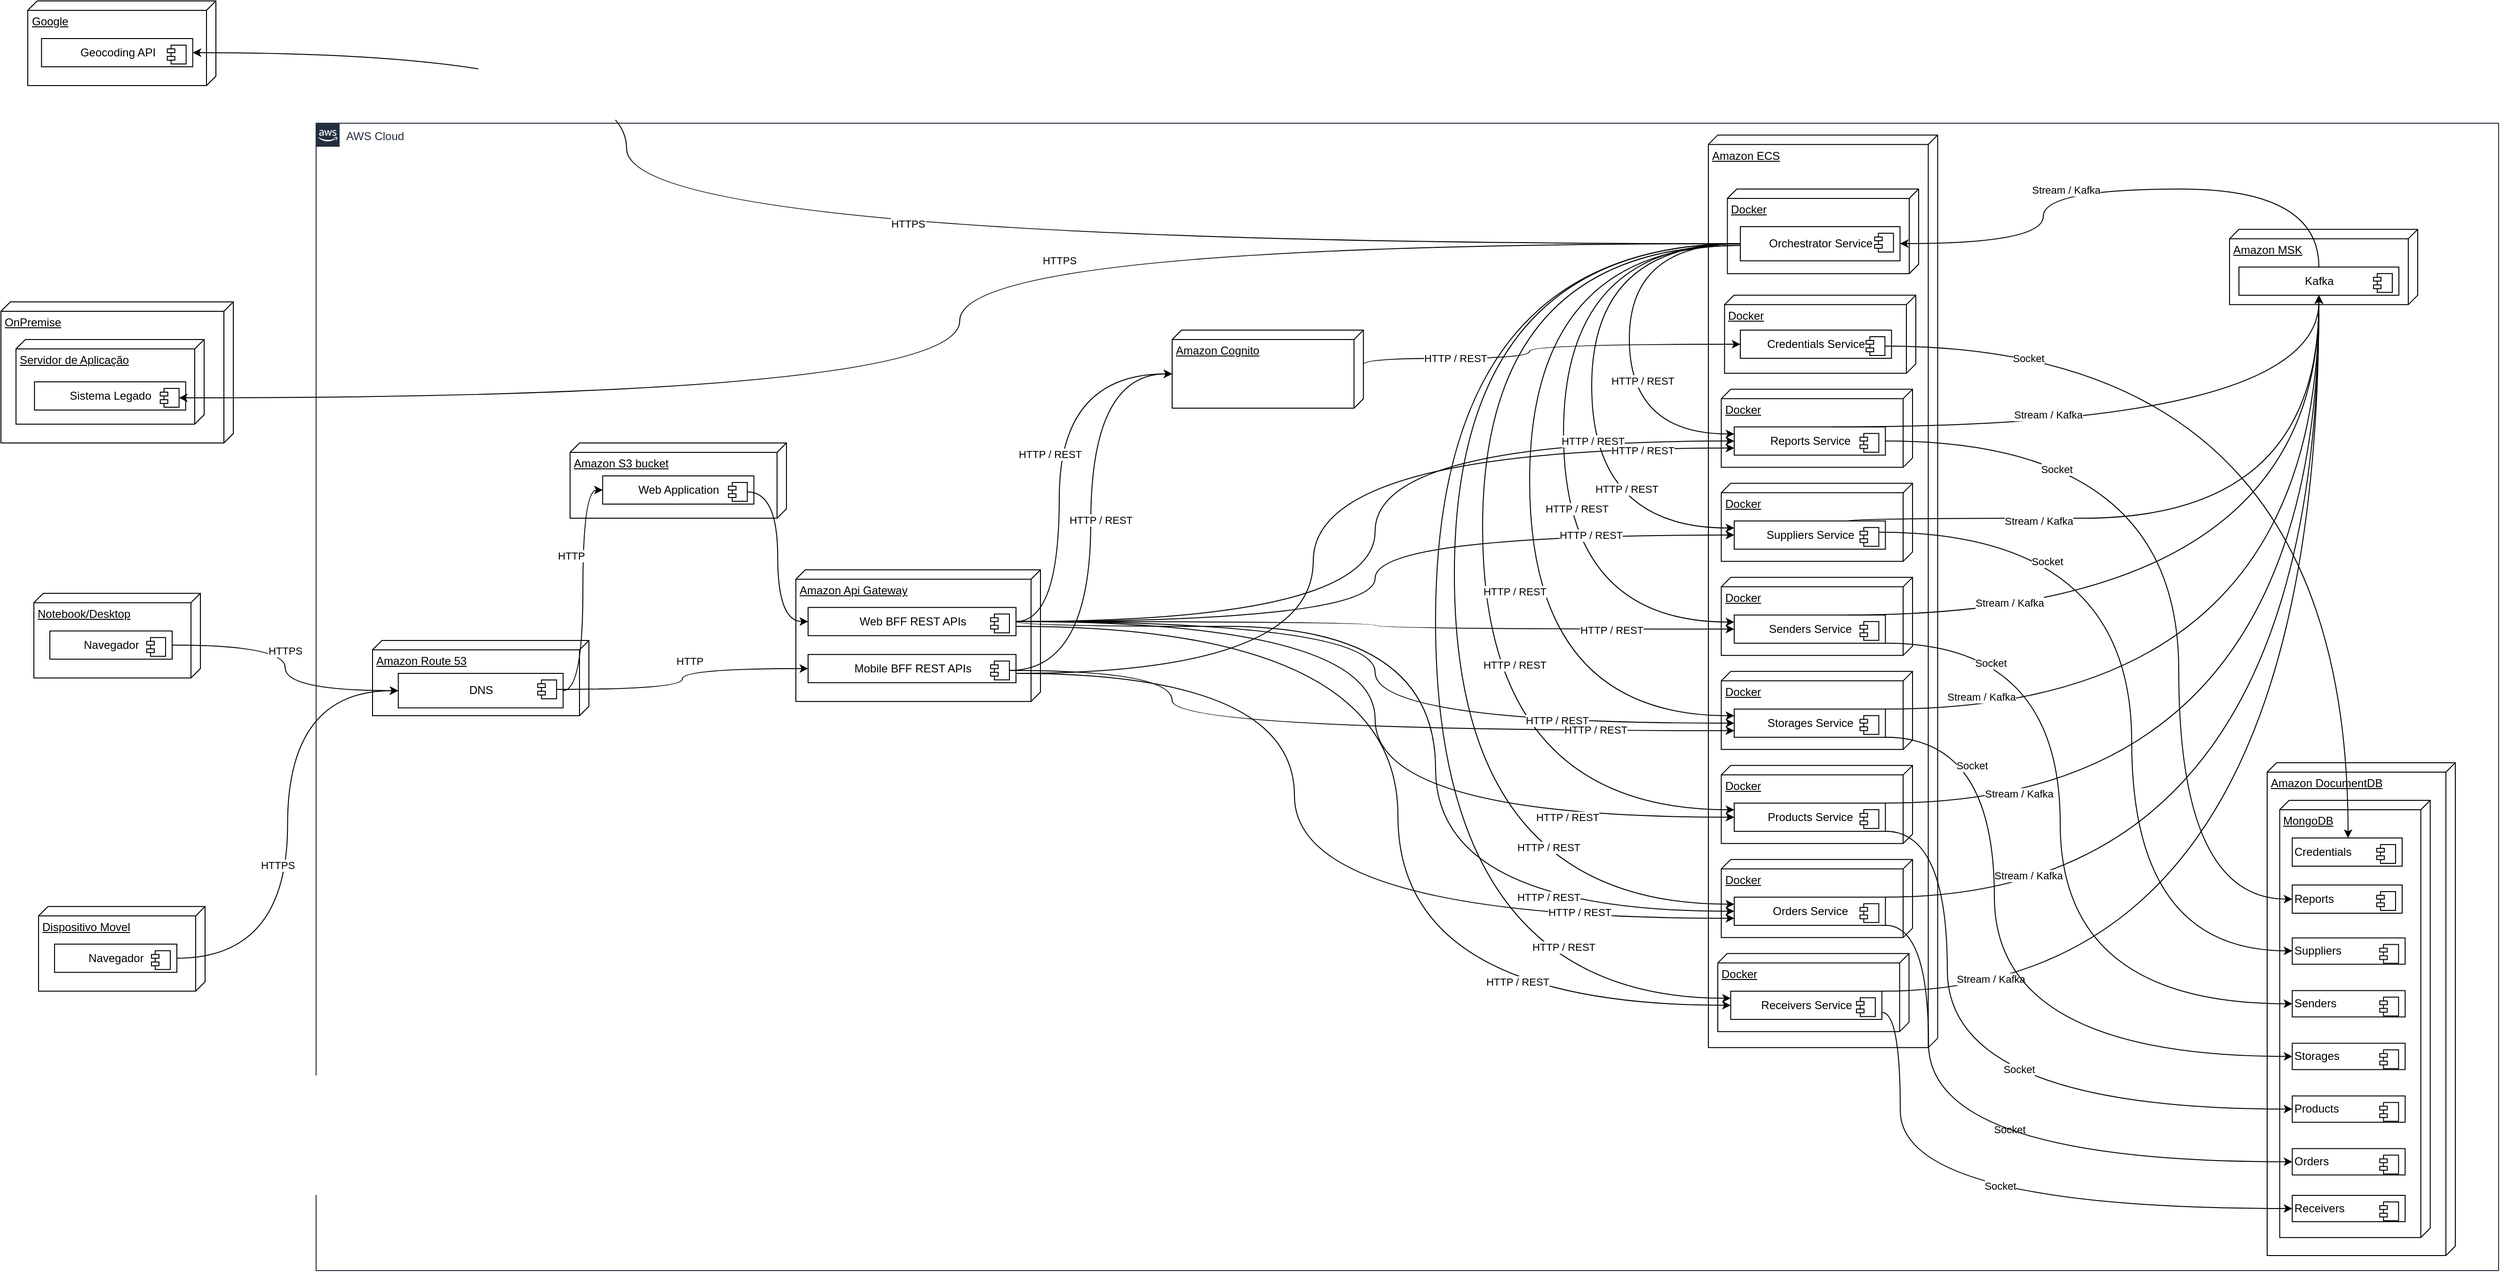 <mxfile version="20.3.0" type="device"><diagram name="Page-1" id="b5b7bab2-c9e2-2cf4-8b2a-24fd1a2a6d21"><mxGraphModel dx="8044" dy="3864" grid="1" gridSize="10" guides="1" tooltips="1" connect="1" arrows="1" fold="1" page="1" pageScale="1" pageWidth="827" pageHeight="1169" background="none" math="0" shadow="0"><root><mxCell id="0"/><mxCell id="1" parent="0"/><mxCell id="XnvDB2X_hu6lYQfUoDEQ-55" value="AWS Cloud" style="points=[[0,0],[0.25,0],[0.5,0],[0.75,0],[1,0],[1,0.25],[1,0.5],[1,0.75],[1,1],[0.75,1],[0.5,1],[0.25,1],[0,1],[0,0.75],[0,0.5],[0,0.25]];outlineConnect=0;gradientColor=none;html=1;whiteSpace=wrap;fontSize=12;fontStyle=0;container=1;pointerEvents=0;collapsible=0;recursiveResize=0;shape=mxgraph.aws4.group;grIcon=mxgraph.aws4.group_aws_cloud_alt;strokeColor=#232F3E;fillColor=none;verticalAlign=top;align=left;spacingLeft=30;fontColor=#232F3E;dashed=0;" parent="1" vertex="1"><mxGeometry x="-1240" y="-40" width="2320" height="1220" as="geometry"/></mxCell><mxCell id="ZLNBd2ouPT272IdH60oN-1" value="Amazon Cognito" style="verticalAlign=top;align=left;spacingTop=8;spacingLeft=2;spacingRight=12;shape=cube;size=10;direction=south;fontStyle=4;html=1;" parent="XnvDB2X_hu6lYQfUoDEQ-55" vertex="1"><mxGeometry x="909.996" y="220" width="203.297" height="83" as="geometry"/></mxCell><mxCell id="om0u5LqT2ssb4kvf3Bdp-371" value="Amazon Api Gateway" style="verticalAlign=top;align=left;spacingTop=8;spacingLeft=2;spacingRight=12;shape=cube;size=10;direction=south;fontStyle=4;html=1;" parent="1" vertex="1"><mxGeometry x="-730" y="434.89" width="260" height="140" as="geometry"/></mxCell><mxCell id="XnvDB2X_hu6lYQfUoDEQ-11" value="" style="group" parent="1" vertex="1" connectable="0"><mxGeometry x="249.996" y="-50" width="233.744" height="992.93" as="geometry"/></mxCell><mxCell id="om0u5LqT2ssb4kvf3Bdp-297" value="" style="group" parent="XnvDB2X_hu6lYQfUoDEQ-11" vertex="1" connectable="0"><mxGeometry x="3.744" width="230" height="992.93" as="geometry"/></mxCell><mxCell id="ZLNBd2ouPT272IdH60oN-6" value="" style="group" parent="om0u5LqT2ssb4kvf3Bdp-297" vertex="1" connectable="0"><mxGeometry x="-13.74" y="22.567" width="243.74" height="970.363" as="geometry"/></mxCell><mxCell id="1uH9ABo4EQRJMEIOvazn-3" value="Amazon ECS" style="verticalAlign=top;align=left;spacingTop=8;spacingLeft=2;spacingRight=12;shape=cube;size=10;direction=south;fontStyle=4;html=1;container=1;" parent="ZLNBd2ouPT272IdH60oN-6" vertex="1"><mxGeometry width="243.74" height="970.363" as="geometry"/></mxCell><mxCell id="XnvDB2X_hu6lYQfUoDEQ-8" value="Docker" style="verticalAlign=top;align=left;spacingTop=8;spacingLeft=2;spacingRight=12;shape=cube;size=10;direction=south;fontStyle=4;html=1;" parent="1uH9ABo4EQRJMEIOvazn-3" vertex="1"><mxGeometry x="17.206" y="170.363" width="203.297" height="83" as="geometry"/></mxCell><mxCell id="om0u5LqT2ssb4kvf3Bdp-298" value="Docker" style="verticalAlign=top;align=left;spacingTop=8;spacingLeft=2;spacingRight=12;shape=cube;size=10;direction=south;fontStyle=4;html=1;" parent="ZLNBd2ouPT272IdH60oN-6" vertex="1"><mxGeometry x="20.22" y="57.43" width="203.3" height="90" as="geometry"/></mxCell><mxCell id="om0u5LqT2ssb4kvf3Bdp-299" value="Orchestrator Service" style="html=1;dropTarget=0;" parent="ZLNBd2ouPT272IdH60oN-6" vertex="1"><mxGeometry x="33.96" y="97.433" width="169.78" height="36.33" as="geometry"/></mxCell><mxCell id="om0u5LqT2ssb4kvf3Bdp-300" value="" style="shape=module;jettyWidth=8;jettyHeight=4;" parent="om0u5LqT2ssb4kvf3Bdp-299" vertex="1"><mxGeometry x="1" width="20" height="20" relative="1" as="geometry"><mxPoint x="-27" y="7" as="offset"/></mxGeometry></mxCell><mxCell id="XnvDB2X_hu6lYQfUoDEQ-9" value="Credentials Service" style="html=1;dropTarget=0;" parent="ZLNBd2ouPT272IdH60oN-6" vertex="1"><mxGeometry x="33.963" y="207.433" width="160.714" height="30" as="geometry"/></mxCell><mxCell id="XnvDB2X_hu6lYQfUoDEQ-10" value="" style="shape=module;jettyWidth=8;jettyHeight=4;" parent="XnvDB2X_hu6lYQfUoDEQ-9" vertex="1"><mxGeometry x="1" width="20" height="20" relative="1" as="geometry"><mxPoint x="-27" y="7" as="offset"/></mxGeometry></mxCell><mxCell id="om0u5LqT2ssb4kvf3Bdp-309" value="" style="group" parent="XnvDB2X_hu6lYQfUoDEQ-11" vertex="1" connectable="0"><mxGeometry x="3.74" y="392.93" width="203.297" height="83" as="geometry"/></mxCell><mxCell id="om0u5LqT2ssb4kvf3Bdp-310" value="Docker" style="verticalAlign=top;align=left;spacingTop=8;spacingLeft=2;spacingRight=12;shape=cube;size=10;direction=south;fontStyle=4;html=1;" parent="om0u5LqT2ssb4kvf3Bdp-309" vertex="1"><mxGeometry width="203.297" height="83" as="geometry"/></mxCell><mxCell id="om0u5LqT2ssb4kvf3Bdp-311" value="Suppliers Service" style="html=1;dropTarget=0;" parent="om0u5LqT2ssb4kvf3Bdp-309" vertex="1"><mxGeometry x="13.736" y="40" width="160.714" height="30" as="geometry"/></mxCell><mxCell id="om0u5LqT2ssb4kvf3Bdp-312" value="" style="shape=module;jettyWidth=8;jettyHeight=4;" parent="om0u5LqT2ssb4kvf3Bdp-311" vertex="1"><mxGeometry x="1" width="20" height="20" relative="1" as="geometry"><mxPoint x="-27" y="7" as="offset"/></mxGeometry></mxCell><mxCell id="om0u5LqT2ssb4kvf3Bdp-313" value="" style="group" parent="XnvDB2X_hu6lYQfUoDEQ-11" vertex="1" connectable="0"><mxGeometry x="3.74" y="492.93" width="203.297" height="83" as="geometry"/></mxCell><mxCell id="om0u5LqT2ssb4kvf3Bdp-314" value="Docker" style="verticalAlign=top;align=left;spacingTop=8;spacingLeft=2;spacingRight=12;shape=cube;size=10;direction=south;fontStyle=4;html=1;" parent="om0u5LqT2ssb4kvf3Bdp-313" vertex="1"><mxGeometry width="203.297" height="83" as="geometry"/></mxCell><mxCell id="om0u5LqT2ssb4kvf3Bdp-315" value="Senders Service" style="html=1;dropTarget=0;" parent="om0u5LqT2ssb4kvf3Bdp-313" vertex="1"><mxGeometry x="13.736" y="40" width="160.714" height="30" as="geometry"/></mxCell><mxCell id="om0u5LqT2ssb4kvf3Bdp-316" value="" style="shape=module;jettyWidth=8;jettyHeight=4;" parent="om0u5LqT2ssb4kvf3Bdp-315" vertex="1"><mxGeometry x="1" width="20" height="20" relative="1" as="geometry"><mxPoint x="-27" y="7" as="offset"/></mxGeometry></mxCell><mxCell id="om0u5LqT2ssb4kvf3Bdp-302" value="Docker" style="verticalAlign=top;align=left;spacingTop=8;spacingLeft=2;spacingRight=12;shape=cube;size=10;direction=south;fontStyle=4;html=1;" parent="XnvDB2X_hu6lYQfUoDEQ-11" vertex="1"><mxGeometry x="3.74" y="292.93" width="203.297" height="83" as="geometry"/></mxCell><mxCell id="om0u5LqT2ssb4kvf3Bdp-303" value="Reports Service" style="html=1;dropTarget=0;" parent="XnvDB2X_hu6lYQfUoDEQ-11" vertex="1"><mxGeometry x="17.476" y="332.93" width="160.714" height="30" as="geometry"/></mxCell><mxCell id="om0u5LqT2ssb4kvf3Bdp-304" value="" style="shape=module;jettyWidth=8;jettyHeight=4;" parent="om0u5LqT2ssb4kvf3Bdp-303" vertex="1"><mxGeometry x="1" width="20" height="20" relative="1" as="geometry"><mxPoint x="-27" y="7" as="offset"/></mxGeometry></mxCell><mxCell id="om0u5LqT2ssb4kvf3Bdp-287" value="" style="group" parent="XnvDB2X_hu6lYQfUoDEQ-11" vertex="1" connectable="0"><mxGeometry x="3.74" y="592.93" width="203.297" height="83" as="geometry"/></mxCell><mxCell id="om0u5LqT2ssb4kvf3Bdp-288" value="Docker" style="verticalAlign=top;align=left;spacingTop=8;spacingLeft=2;spacingRight=12;shape=cube;size=10;direction=south;fontStyle=4;html=1;" parent="om0u5LqT2ssb4kvf3Bdp-287" vertex="1"><mxGeometry width="203.297" height="83" as="geometry"/></mxCell><mxCell id="om0u5LqT2ssb4kvf3Bdp-289" value="Storages Service" style="html=1;dropTarget=0;" parent="om0u5LqT2ssb4kvf3Bdp-287" vertex="1"><mxGeometry x="13.736" y="40" width="160.714" height="30" as="geometry"/></mxCell><mxCell id="om0u5LqT2ssb4kvf3Bdp-290" value="" style="shape=module;jettyWidth=8;jettyHeight=4;" parent="om0u5LqT2ssb4kvf3Bdp-289" vertex="1"><mxGeometry x="1" width="20" height="20" relative="1" as="geometry"><mxPoint x="-27" y="7" as="offset"/></mxGeometry></mxCell><mxCell id="om0u5LqT2ssb4kvf3Bdp-317" value="" style="group" parent="XnvDB2X_hu6lYQfUoDEQ-11" vertex="1" connectable="0"><mxGeometry x="3.74" y="692.93" width="203.297" height="83" as="geometry"/></mxCell><mxCell id="om0u5LqT2ssb4kvf3Bdp-318" value="Docker" style="verticalAlign=top;align=left;spacingTop=8;spacingLeft=2;spacingRight=12;shape=cube;size=10;direction=south;fontStyle=4;html=1;" parent="om0u5LqT2ssb4kvf3Bdp-317" vertex="1"><mxGeometry width="203.297" height="83" as="geometry"/></mxCell><mxCell id="om0u5LqT2ssb4kvf3Bdp-319" value="Products Service" style="html=1;dropTarget=0;" parent="om0u5LqT2ssb4kvf3Bdp-317" vertex="1"><mxGeometry x="13.736" y="40" width="160.714" height="30" as="geometry"/></mxCell><mxCell id="om0u5LqT2ssb4kvf3Bdp-320" value="" style="shape=module;jettyWidth=8;jettyHeight=4;" parent="om0u5LqT2ssb4kvf3Bdp-319" vertex="1"><mxGeometry x="1" width="20" height="20" relative="1" as="geometry"><mxPoint x="-27" y="7" as="offset"/></mxGeometry></mxCell><mxCell id="om0u5LqT2ssb4kvf3Bdp-292" value="" style="group" parent="XnvDB2X_hu6lYQfUoDEQ-11" vertex="1" connectable="0"><mxGeometry x="3.74" y="792.93" width="203.297" height="83" as="geometry"/></mxCell><mxCell id="om0u5LqT2ssb4kvf3Bdp-293" value="Docker" style="verticalAlign=top;align=left;spacingTop=8;spacingLeft=2;spacingRight=12;shape=cube;size=10;direction=south;fontStyle=4;html=1;" parent="om0u5LqT2ssb4kvf3Bdp-292" vertex="1"><mxGeometry width="203.297" height="83" as="geometry"/></mxCell><mxCell id="om0u5LqT2ssb4kvf3Bdp-294" value="Orders Service" style="html=1;dropTarget=0;" parent="om0u5LqT2ssb4kvf3Bdp-292" vertex="1"><mxGeometry x="13.736" y="40" width="160.714" height="30" as="geometry"/></mxCell><mxCell id="om0u5LqT2ssb4kvf3Bdp-295" value="" style="shape=module;jettyWidth=8;jettyHeight=4;" parent="om0u5LqT2ssb4kvf3Bdp-294" vertex="1"><mxGeometry x="1" width="20" height="20" relative="1" as="geometry"><mxPoint x="-27" y="7" as="offset"/></mxGeometry></mxCell><mxCell id="VJmFd5ppS4YzV-0DFkly-1" value="" style="group" parent="XnvDB2X_hu6lYQfUoDEQ-11" vertex="1" connectable="0"><mxGeometry y="892.93" width="203.297" height="83" as="geometry"/></mxCell><mxCell id="VJmFd5ppS4YzV-0DFkly-2" value="Docker" style="verticalAlign=top;align=left;spacingTop=8;spacingLeft=2;spacingRight=12;shape=cube;size=10;direction=south;fontStyle=4;html=1;" parent="VJmFd5ppS4YzV-0DFkly-1" vertex="1"><mxGeometry width="203.297" height="83" as="geometry"/></mxCell><mxCell id="VJmFd5ppS4YzV-0DFkly-3" value="Receivers Service" style="html=1;dropTarget=0;" parent="VJmFd5ppS4YzV-0DFkly-1" vertex="1"><mxGeometry x="13.736" y="40" width="160.714" height="30" as="geometry"/></mxCell><mxCell id="VJmFd5ppS4YzV-0DFkly-4" value="" style="shape=module;jettyWidth=8;jettyHeight=4;" parent="VJmFd5ppS4YzV-0DFkly-3" vertex="1"><mxGeometry x="1" width="20" height="20" relative="1" as="geometry"><mxPoint x="-27" y="7" as="offset"/></mxGeometry></mxCell><mxCell id="XnvDB2X_hu6lYQfUoDEQ-17" style="edgeStyle=orthogonalEdgeStyle;rounded=0;orthogonalLoop=1;jettySize=auto;html=1;entryX=0;entryY=0.25;entryDx=0;entryDy=0;curved=1;" parent="XnvDB2X_hu6lYQfUoDEQ-11" source="om0u5LqT2ssb4kvf3Bdp-299" target="om0u5LqT2ssb4kvf3Bdp-303" edge="1"><mxGeometry relative="1" as="geometry"><Array as="points"><mxPoint x="-94" y="138"/><mxPoint x="-94" y="340"/></Array></mxGeometry></mxCell><mxCell id="XnvDB2X_hu6lYQfUoDEQ-18" value="&lt;span style=&quot;color: rgba(0, 0, 0, 0); font-family: monospace; font-size: 0px; text-align: start; background-color: rgb(248, 249, 250);&quot;&gt;%3CmxGraphModel%3E%3Croot%3E%3CmxCell%20id%3D%220%22%2F%3E%3CmxCell%20id%3D%221%22%20parent%3D%220%22%2F%3E%3CmxCell%20id%3D%222%22%20value%3D%22HTTP%20%2F%20REST%22%20style%3D%22edgeLabel%3Bhtml%3D1%3Balign%3Dcenter%3BverticalAlign%3Dmiddle%3Bresizable%3D0%3Bpoints%3D%5B%5D%3B%22%20vertex%3D%221%22%20connectable%3D%220%22%20parent%3D%221%22%3E%3CmxGeometry%20x%3D%2270.429%22%20y%3D%2293%22%20as%3D%22geometry%22%2F%3E%3C%2FmxCell%3E%3C%2Froot%3E%3C%2FmxGraphModel%3E&lt;/span&gt;" style="edgeLabel;html=1;align=center;verticalAlign=middle;resizable=0;points=[];" parent="XnvDB2X_hu6lYQfUoDEQ-17" vertex="1" connectable="0"><mxGeometry x="0.073" y="2" relative="1" as="geometry"><mxPoint y="1" as="offset"/></mxGeometry></mxCell><mxCell id="XnvDB2X_hu6lYQfUoDEQ-19" value="HTTP / REST" style="edgeLabel;html=1;align=center;verticalAlign=middle;resizable=0;points=[];" parent="XnvDB2X_hu6lYQfUoDEQ-17" vertex="1" connectable="0"><mxGeometry x="0.02" y="-4" relative="1" as="geometry"><mxPoint x="18" y="44" as="offset"/></mxGeometry></mxCell><mxCell id="XnvDB2X_hu6lYQfUoDEQ-21" style="edgeStyle=orthogonalEdgeStyle;curved=1;rounded=0;orthogonalLoop=1;jettySize=auto;html=1;exitX=0;exitY=0.5;exitDx=0;exitDy=0;entryX=0;entryY=0.25;entryDx=0;entryDy=0;" parent="XnvDB2X_hu6lYQfUoDEQ-11" source="om0u5LqT2ssb4kvf3Bdp-299" target="om0u5LqT2ssb4kvf3Bdp-311" edge="1"><mxGeometry relative="1" as="geometry"><Array as="points"><mxPoint x="-134" y="138"/><mxPoint x="-134" y="440"/></Array></mxGeometry></mxCell><mxCell id="XnvDB2X_hu6lYQfUoDEQ-30" value="HTTP / REST" style="edgeLabel;html=1;align=center;verticalAlign=middle;resizable=0;points=[];" parent="XnvDB2X_hu6lYQfUoDEQ-21" vertex="1" connectable="0"><mxGeometry x="0.368" y="37" relative="1" as="geometry"><mxPoint as="offset"/></mxGeometry></mxCell><mxCell id="XnvDB2X_hu6lYQfUoDEQ-22" style="edgeStyle=orthogonalEdgeStyle;curved=1;rounded=0;orthogonalLoop=1;jettySize=auto;html=1;entryX=0;entryY=0.25;entryDx=0;entryDy=0;" parent="XnvDB2X_hu6lYQfUoDEQ-11" source="om0u5LqT2ssb4kvf3Bdp-299" target="om0u5LqT2ssb4kvf3Bdp-315" edge="1"><mxGeometry relative="1" as="geometry"><mxPoint x="-33.996" y="510" as="targetPoint"/><Array as="points"><mxPoint x="-164" y="138"/><mxPoint x="-164" y="540"/></Array></mxGeometry></mxCell><mxCell id="XnvDB2X_hu6lYQfUoDEQ-24" style="edgeStyle=orthogonalEdgeStyle;curved=1;rounded=0;orthogonalLoop=1;jettySize=auto;html=1;entryX=0;entryY=0.25;entryDx=0;entryDy=0;" parent="XnvDB2X_hu6lYQfUoDEQ-11" source="om0u5LqT2ssb4kvf3Bdp-299" target="om0u5LqT2ssb4kvf3Bdp-289" edge="1"><mxGeometry relative="1" as="geometry"><Array as="points"><mxPoint x="-200" y="140"/><mxPoint x="-200" y="640"/><mxPoint x="18" y="640"/></Array></mxGeometry></mxCell><mxCell id="XnvDB2X_hu6lYQfUoDEQ-25" style="edgeStyle=orthogonalEdgeStyle;curved=1;rounded=0;orthogonalLoop=1;jettySize=auto;html=1;entryX=0;entryY=0.25;entryDx=0;entryDy=0;" parent="XnvDB2X_hu6lYQfUoDEQ-11" source="om0u5LqT2ssb4kvf3Bdp-299" target="om0u5LqT2ssb4kvf3Bdp-319" edge="1"><mxGeometry relative="1" as="geometry"><Array as="points"><mxPoint x="-250" y="140"/><mxPoint x="-250" y="740"/><mxPoint x="18" y="740"/></Array></mxGeometry></mxCell><mxCell id="XnvDB2X_hu6lYQfUoDEQ-26" style="edgeStyle=orthogonalEdgeStyle;curved=1;rounded=0;orthogonalLoop=1;jettySize=auto;html=1;exitX=0;exitY=0.5;exitDx=0;exitDy=0;entryX=0;entryY=0.25;entryDx=0;entryDy=0;" parent="XnvDB2X_hu6lYQfUoDEQ-11" source="om0u5LqT2ssb4kvf3Bdp-299" target="om0u5LqT2ssb4kvf3Bdp-294" edge="1"><mxGeometry relative="1" as="geometry"><Array as="points"><mxPoint x="-280" y="138"/><mxPoint x="-280" y="840"/></Array></mxGeometry></mxCell><mxCell id="XnvDB2X_hu6lYQfUoDEQ-27" style="edgeStyle=orthogonalEdgeStyle;curved=1;rounded=0;orthogonalLoop=1;jettySize=auto;html=1;entryX=0;entryY=0.25;entryDx=0;entryDy=0;exitX=0;exitY=0.5;exitDx=0;exitDy=0;" parent="XnvDB2X_hu6lYQfUoDEQ-11" source="om0u5LqT2ssb4kvf3Bdp-299" target="VJmFd5ppS4YzV-0DFkly-3" edge="1"><mxGeometry relative="1" as="geometry"><Array as="points"><mxPoint x="-300" y="138"/><mxPoint x="-300" y="940"/></Array></mxGeometry></mxCell><mxCell id="XnvDB2X_hu6lYQfUoDEQ-31" value="HTTP / REST" style="edgeLabel;html=1;align=center;verticalAlign=middle;resizable=0;points=[];" parent="XnvDB2X_hu6lYQfUoDEQ-11" vertex="1" connectable="0"><mxGeometry x="-149.991" y="419.997" as="geometry"/></mxCell><mxCell id="XnvDB2X_hu6lYQfUoDEQ-7" value="" style="group" parent="1" vertex="1" connectable="0"><mxGeometry x="834" y="640" width="200" height="524.03" as="geometry"/></mxCell><mxCell id="om0u5LqT2ssb4kvf3Bdp-96" value="Amazon DocumentDB" style="verticalAlign=top;align=left;spacingTop=8;spacingLeft=2;spacingRight=12;shape=cube;size=10;direction=south;fontStyle=4;html=1;" parent="XnvDB2X_hu6lYQfUoDEQ-7" vertex="1"><mxGeometry width="200" height="524.03" as="geometry"/></mxCell><mxCell id="om0u5LqT2ssb4kvf3Bdp-97" value="MongoDB" style="verticalAlign=top;align=left;spacingTop=8;spacingLeft=2;spacingRight=12;shape=cube;size=10;direction=south;fontStyle=4;html=1;" parent="XnvDB2X_hu6lYQfUoDEQ-7" vertex="1"><mxGeometry x="13.33" y="40" width="160" height="464.87" as="geometry"/></mxCell><mxCell id="om0u5LqT2ssb4kvf3Bdp-206" value="Suppliers" style="html=1;dropTarget=0;align=left;" parent="XnvDB2X_hu6lYQfUoDEQ-7" vertex="1"><mxGeometry x="26.667" y="186.274" width="120" height="28.003" as="geometry"/></mxCell><mxCell id="om0u5LqT2ssb4kvf3Bdp-207" value="" style="shape=module;jettyWidth=8;jettyHeight=4;" parent="om0u5LqT2ssb4kvf3Bdp-206" vertex="1"><mxGeometry x="1" width="20" height="20" relative="1" as="geometry"><mxPoint x="-27" y="7" as="offset"/></mxGeometry></mxCell><mxCell id="om0u5LqT2ssb4kvf3Bdp-208" value="Senders" style="html=1;dropTarget=0;align=left;" parent="XnvDB2X_hu6lYQfUoDEQ-7" vertex="1"><mxGeometry x="26.667" y="242.28" width="120" height="28.003" as="geometry"/></mxCell><mxCell id="om0u5LqT2ssb4kvf3Bdp-209" value="" style="shape=module;jettyWidth=8;jettyHeight=4;" parent="om0u5LqT2ssb4kvf3Bdp-208" vertex="1"><mxGeometry x="1" width="20" height="20" relative="1" as="geometry"><mxPoint x="-27" y="7" as="offset"/></mxGeometry></mxCell><mxCell id="om0u5LqT2ssb4kvf3Bdp-210" value="Storages" style="html=1;dropTarget=0;align=left;" parent="XnvDB2X_hu6lYQfUoDEQ-7" vertex="1"><mxGeometry x="26.667" y="298.286" width="120" height="28.003" as="geometry"/></mxCell><mxCell id="om0u5LqT2ssb4kvf3Bdp-211" value="" style="shape=module;jettyWidth=8;jettyHeight=4;" parent="om0u5LqT2ssb4kvf3Bdp-210" vertex="1"><mxGeometry x="1" width="20" height="20" relative="1" as="geometry"><mxPoint x="-27" y="7" as="offset"/></mxGeometry></mxCell><mxCell id="om0u5LqT2ssb4kvf3Bdp-212" value="Products" style="html=1;dropTarget=0;align=left;" parent="XnvDB2X_hu6lYQfUoDEQ-7" vertex="1"><mxGeometry x="26.667" y="354.292" width="120" height="28.003" as="geometry"/></mxCell><mxCell id="om0u5LqT2ssb4kvf3Bdp-213" value="" style="shape=module;jettyWidth=8;jettyHeight=4;" parent="om0u5LqT2ssb4kvf3Bdp-212" vertex="1"><mxGeometry x="1" width="20" height="20" relative="1" as="geometry"><mxPoint x="-27" y="7" as="offset"/></mxGeometry></mxCell><mxCell id="om0u5LqT2ssb4kvf3Bdp-214" value="Orders" style="html=1;dropTarget=0;align=left;" parent="XnvDB2X_hu6lYQfUoDEQ-7" vertex="1"><mxGeometry x="26.667" y="410.298" width="120" height="28.003" as="geometry"/></mxCell><mxCell id="om0u5LqT2ssb4kvf3Bdp-215" value="" style="shape=module;jettyWidth=8;jettyHeight=4;" parent="om0u5LqT2ssb4kvf3Bdp-214" vertex="1"><mxGeometry x="1" width="20" height="20" relative="1" as="geometry"><mxPoint x="-27" y="7" as="offset"/></mxGeometry></mxCell><mxCell id="VJmFd5ppS4YzV-0DFkly-10" value="Receivers" style="html=1;dropTarget=0;align=left;" parent="XnvDB2X_hu6lYQfUoDEQ-7" vertex="1"><mxGeometry x="26.667" y="460.002" width="120" height="28.003" as="geometry"/></mxCell><mxCell id="VJmFd5ppS4YzV-0DFkly-11" value="" style="shape=module;jettyWidth=8;jettyHeight=4;" parent="VJmFd5ppS4YzV-0DFkly-10" vertex="1"><mxGeometry x="1" width="20" height="20" relative="1" as="geometry"><mxPoint x="-27" y="7" as="offset"/></mxGeometry></mxCell><mxCell id="om0u5LqT2ssb4kvf3Bdp-229" value="&lt;span&gt;Reports&lt;/span&gt;" style="html=1;dropTarget=0;align=left;" parent="XnvDB2X_hu6lYQfUoDEQ-7" vertex="1"><mxGeometry x="26.666" y="130" width="116.82" height="30" as="geometry"/></mxCell><mxCell id="om0u5LqT2ssb4kvf3Bdp-230" value="" style="shape=module;jettyWidth=8;jettyHeight=4;" parent="om0u5LqT2ssb4kvf3Bdp-229" vertex="1"><mxGeometry x="1" width="20" height="20" relative="1" as="geometry"><mxPoint x="-27" y="7" as="offset"/></mxGeometry></mxCell><mxCell id="XnvDB2X_hu6lYQfUoDEQ-1" value="&lt;span&gt;Credentials&lt;/span&gt;" style="html=1;dropTarget=0;align=left;" parent="XnvDB2X_hu6lYQfUoDEQ-7" vertex="1"><mxGeometry x="26.666" y="80" width="116.82" height="30" as="geometry"/></mxCell><mxCell id="XnvDB2X_hu6lYQfUoDEQ-2" value="" style="shape=module;jettyWidth=8;jettyHeight=4;" parent="XnvDB2X_hu6lYQfUoDEQ-1" vertex="1"><mxGeometry x="1" width="20" height="20" relative="1" as="geometry"><mxPoint x="-27" y="7" as="offset"/></mxGeometry></mxCell><mxCell id="om0u5LqT2ssb4kvf3Bdp-331" value="" style="group" parent="1" vertex="1" connectable="0"><mxGeometry x="794" y="72.93" width="200" height="80" as="geometry"/></mxCell><mxCell id="om0u5LqT2ssb4kvf3Bdp-328" value="Amazon MSK" style="verticalAlign=top;align=left;spacingTop=8;spacingLeft=2;spacingRight=12;shape=cube;size=10;direction=south;fontStyle=4;html=1;" parent="om0u5LqT2ssb4kvf3Bdp-331" vertex="1"><mxGeometry width="200" height="80" as="geometry"/></mxCell><mxCell id="om0u5LqT2ssb4kvf3Bdp-329" value="Kafka" style="html=1;dropTarget=0;" parent="om0u5LqT2ssb4kvf3Bdp-331" vertex="1"><mxGeometry x="10" y="40" width="170" height="30" as="geometry"/></mxCell><mxCell id="om0u5LqT2ssb4kvf3Bdp-330" value="" style="shape=module;jettyWidth=8;jettyHeight=4;" parent="om0u5LqT2ssb4kvf3Bdp-329" vertex="1"><mxGeometry x="1" width="20" height="20" relative="1" as="geometry"><mxPoint x="-27" y="7" as="offset"/></mxGeometry></mxCell><mxCell id="royZjNGxK1hWhr-Js7a6-8" value="" style="group" parent="1" vertex="1" connectable="0"><mxGeometry x="-1540" y="459.89" width="177" height="90" as="geometry"/></mxCell><mxCell id="royZjNGxK1hWhr-Js7a6-4" value="Notebook/Desktop" style="verticalAlign=top;align=left;spacingTop=8;spacingLeft=2;spacingRight=12;shape=cube;size=10;direction=south;fontStyle=4;html=1;" parent="royZjNGxK1hWhr-Js7a6-8" vertex="1"><mxGeometry width="177" height="90" as="geometry"/></mxCell><mxCell id="royZjNGxK1hWhr-Js7a6-6" value="Navegador" style="html=1;dropTarget=0;" parent="royZjNGxK1hWhr-Js7a6-8" vertex="1"><mxGeometry x="17" y="40" width="130" height="30" as="geometry"/></mxCell><mxCell id="royZjNGxK1hWhr-Js7a6-7" value="" style="shape=module;jettyWidth=8;jettyHeight=4;" parent="royZjNGxK1hWhr-Js7a6-6" vertex="1"><mxGeometry x="1" width="20" height="20" relative="1" as="geometry"><mxPoint x="-27" y="7" as="offset"/></mxGeometry></mxCell><mxCell id="royZjNGxK1hWhr-Js7a6-9" value="" style="group" parent="1" vertex="1" connectable="0"><mxGeometry x="-1535" y="792.88" width="177" height="90" as="geometry"/></mxCell><mxCell id="royZjNGxK1hWhr-Js7a6-10" value="Dispositivo Movel" style="verticalAlign=top;align=left;spacingTop=8;spacingLeft=2;spacingRight=12;shape=cube;size=10;direction=south;fontStyle=4;html=1;" parent="royZjNGxK1hWhr-Js7a6-9" vertex="1"><mxGeometry width="177" height="90" as="geometry"/></mxCell><mxCell id="royZjNGxK1hWhr-Js7a6-11" value="Navegador" style="html=1;dropTarget=0;" parent="royZjNGxK1hWhr-Js7a6-9" vertex="1"><mxGeometry x="17" y="40" width="130" height="30" as="geometry"/></mxCell><mxCell id="royZjNGxK1hWhr-Js7a6-12" value="" style="shape=module;jettyWidth=8;jettyHeight=4;" parent="royZjNGxK1hWhr-Js7a6-11" vertex="1"><mxGeometry x="1" width="20" height="20" relative="1" as="geometry"><mxPoint x="-27" y="7" as="offset"/></mxGeometry></mxCell><mxCell id="dv855OfY4iwqMY0LGOP5-15" value="" style="group" parent="1" vertex="1" connectable="0"><mxGeometry x="-1575" y="150" width="247" height="150" as="geometry"/></mxCell><mxCell id="dv855OfY4iwqMY0LGOP5-11" value="OnPremise" style="verticalAlign=top;align=left;spacingTop=8;spacingLeft=2;spacingRight=12;shape=cube;size=10;direction=south;fontStyle=4;html=1;" parent="dv855OfY4iwqMY0LGOP5-15" vertex="1"><mxGeometry width="247" height="150" as="geometry"/></mxCell><mxCell id="dv855OfY4iwqMY0LGOP5-12" value="Servidor de Aplicação" style="verticalAlign=top;align=left;spacingTop=8;spacingLeft=2;spacingRight=12;shape=cube;size=10;direction=south;fontStyle=4;html=1;" parent="dv855OfY4iwqMY0LGOP5-15" vertex="1"><mxGeometry x="16" y="40" width="200" height="90" as="geometry"/></mxCell><mxCell id="dv855OfY4iwqMY0LGOP5-13" value="Sistema Legado" style="html=1;dropTarget=0;" parent="dv855OfY4iwqMY0LGOP5-15" vertex="1"><mxGeometry x="35.643" y="85" width="160.714" height="30" as="geometry"/></mxCell><mxCell id="dv855OfY4iwqMY0LGOP5-14" value="" style="shape=module;jettyWidth=8;jettyHeight=4;" parent="dv855OfY4iwqMY0LGOP5-13" vertex="1"><mxGeometry x="1" width="20" height="20" relative="1" as="geometry"><mxPoint x="-27" y="7" as="offset"/></mxGeometry></mxCell><mxCell id="B8DyF9NkiVO_Y113zxYT-6" value="" style="group" parent="1" vertex="1" connectable="0"><mxGeometry x="-1180" y="510.0" width="230.0" height="80" as="geometry"/></mxCell><mxCell id="B8DyF9NkiVO_Y113zxYT-9" value="" style="group" parent="B8DyF9NkiVO_Y113zxYT-6" vertex="1" connectable="0"><mxGeometry width="230.0" height="80" as="geometry"/></mxCell><mxCell id="1uH9ABo4EQRJMEIOvazn-6" value="Amazon Route 53" style="verticalAlign=top;align=left;spacingTop=8;spacingLeft=2;spacingRight=12;shape=cube;size=10;direction=south;fontStyle=4;html=1;" parent="B8DyF9NkiVO_Y113zxYT-9" vertex="1"><mxGeometry width="230.0" height="80" as="geometry"/></mxCell><mxCell id="B8DyF9NkiVO_Y113zxYT-4" value="DNS" style="html=1;dropTarget=0;" parent="B8DyF9NkiVO_Y113zxYT-9" vertex="1"><mxGeometry x="27.38" y="35" width="175.24" height="36.67" as="geometry"/></mxCell><mxCell id="B8DyF9NkiVO_Y113zxYT-5" value="" style="shape=module;jettyWidth=8;jettyHeight=4;" parent="B8DyF9NkiVO_Y113zxYT-4" vertex="1"><mxGeometry x="1" width="20" height="20" relative="1" as="geometry"><mxPoint x="-27" y="7" as="offset"/></mxGeometry></mxCell><mxCell id="royZjNGxK1hWhr-Js7a6-13" style="edgeStyle=orthogonalEdgeStyle;curved=1;rounded=0;orthogonalLoop=1;jettySize=auto;html=1;exitX=1;exitY=0.5;exitDx=0;exitDy=0;entryX=0;entryY=0.5;entryDx=0;entryDy=0;" parent="1" source="royZjNGxK1hWhr-Js7a6-11" target="B8DyF9NkiVO_Y113zxYT-4" edge="1"><mxGeometry relative="1" as="geometry"><mxPoint x="-830" y="294.89" as="targetPoint"/></mxGeometry></mxCell><mxCell id="royZjNGxK1hWhr-Js7a6-15" value="HTTPS" style="edgeLabel;html=1;align=center;verticalAlign=middle;resizable=0;points=[];" parent="royZjNGxK1hWhr-Js7a6-13" vertex="1" connectable="0"><mxGeometry x="-0.042" y="16" relative="1" as="geometry"><mxPoint x="5" y="32" as="offset"/></mxGeometry></mxCell><mxCell id="royZjNGxK1hWhr-Js7a6-14" style="edgeStyle=orthogonalEdgeStyle;curved=1;rounded=0;orthogonalLoop=1;jettySize=auto;html=1;exitX=1;exitY=0.5;exitDx=0;exitDy=0;entryX=0;entryY=0.5;entryDx=0;entryDy=0;" parent="1" source="royZjNGxK1hWhr-Js7a6-6" target="B8DyF9NkiVO_Y113zxYT-4" edge="1"><mxGeometry relative="1" as="geometry"><mxPoint x="-770" y="194.89" as="targetPoint"/></mxGeometry></mxCell><mxCell id="royZjNGxK1hWhr-Js7a6-16" value="HTTPS" style="edgeLabel;html=1;align=center;verticalAlign=middle;resizable=0;points=[];" parent="royZjNGxK1hWhr-Js7a6-14" vertex="1" connectable="0"><mxGeometry x="-0.166" y="-15" relative="1" as="geometry"><mxPoint x="15" y="6" as="offset"/></mxGeometry></mxCell><mxCell id="B8DyF9NkiVO_Y113zxYT-8" value="" style="group" parent="1" vertex="1" connectable="0"><mxGeometry x="-970" y="300" width="230" height="80" as="geometry"/></mxCell><mxCell id="1uH9ABo4EQRJMEIOvazn-5" value="Amazon S3 bucket" style="verticalAlign=top;align=left;spacingTop=8;spacingLeft=2;spacingRight=12;shape=cube;size=10;direction=south;fontStyle=4;html=1;" parent="B8DyF9NkiVO_Y113zxYT-8" vertex="1"><mxGeometry width="230" height="80" as="geometry"/></mxCell><mxCell id="om0u5LqT2ssb4kvf3Bdp-323" value="Web Application" style="html=1;dropTarget=0;" parent="B8DyF9NkiVO_Y113zxYT-8" vertex="1"><mxGeometry x="34.643" y="35" width="160.714" height="30" as="geometry"/></mxCell><mxCell id="om0u5LqT2ssb4kvf3Bdp-324" value="" style="shape=module;jettyWidth=8;jettyHeight=4;" parent="om0u5LqT2ssb4kvf3Bdp-323" vertex="1"><mxGeometry x="1" width="20" height="20" relative="1" as="geometry"><mxPoint x="-27" y="7" as="offset"/></mxGeometry></mxCell><mxCell id="royZjNGxK1hWhr-Js7a6-18" style="edgeStyle=orthogonalEdgeStyle;curved=1;rounded=0;orthogonalLoop=1;jettySize=auto;html=1;entryX=0;entryY=0.5;entryDx=0;entryDy=0;" parent="1" source="B8DyF9NkiVO_Y113zxYT-4" target="om0u5LqT2ssb4kvf3Bdp-323" edge="1"><mxGeometry relative="1" as="geometry"/></mxCell><mxCell id="royZjNGxK1hWhr-Js7a6-19" value="HTTP" style="edgeLabel;html=1;align=center;verticalAlign=middle;resizable=0;points=[];" parent="royZjNGxK1hWhr-Js7a6-18" vertex="1" connectable="0"><mxGeometry x="0.218" y="10" relative="1" as="geometry"><mxPoint x="-3" y="-9" as="offset"/></mxGeometry></mxCell><mxCell id="om0u5LqT2ssb4kvf3Bdp-376" style="edgeStyle=orthogonalEdgeStyle;curved=1;rounded=0;orthogonalLoop=1;jettySize=auto;html=1;exitX=1;exitY=0.5;exitDx=0;exitDy=0;entryX=0;entryY=0.5;entryDx=0;entryDy=0;" parent="1" source="om0u5LqT2ssb4kvf3Bdp-372" target="om0u5LqT2ssb4kvf3Bdp-303" edge="1"><mxGeometry relative="1" as="geometry"/></mxCell><mxCell id="om0u5LqT2ssb4kvf3Bdp-402" value="HTTP / REST" style="edgeLabel;html=1;align=center;verticalAlign=middle;resizable=0;points=[];" parent="om0u5LqT2ssb4kvf3Bdp-376" vertex="1" connectable="0"><mxGeometry x="0.449" y="36" relative="1" as="geometry"><mxPoint x="113" y="36" as="offset"/></mxGeometry></mxCell><mxCell id="om0u5LqT2ssb4kvf3Bdp-377" style="edgeStyle=orthogonalEdgeStyle;curved=1;rounded=0;orthogonalLoop=1;jettySize=auto;html=1;exitX=1;exitY=0.5;exitDx=0;exitDy=0;entryX=0;entryY=0.5;entryDx=0;entryDy=0;" parent="1" source="om0u5LqT2ssb4kvf3Bdp-372" target="om0u5LqT2ssb4kvf3Bdp-311" edge="1"><mxGeometry relative="1" as="geometry"/></mxCell><mxCell id="om0u5LqT2ssb4kvf3Bdp-403" value="HTTP / REST" style="edgeLabel;html=1;align=center;verticalAlign=middle;resizable=0;points=[];" parent="om0u5LqT2ssb4kvf3Bdp-377" vertex="1" connectable="0"><mxGeometry x="0.547" y="36" relative="1" as="geometry"><mxPoint x="41" y="36" as="offset"/></mxGeometry></mxCell><mxCell id="om0u5LqT2ssb4kvf3Bdp-378" style="edgeStyle=orthogonalEdgeStyle;curved=1;rounded=0;orthogonalLoop=1;jettySize=auto;html=1;exitX=1;exitY=0.5;exitDx=0;exitDy=0;entryX=0;entryY=0.5;entryDx=0;entryDy=0;" parent="1" source="om0u5LqT2ssb4kvf3Bdp-372" target="om0u5LqT2ssb4kvf3Bdp-315" edge="1"><mxGeometry relative="1" as="geometry"/></mxCell><mxCell id="om0u5LqT2ssb4kvf3Bdp-404" value="HTTP / REST" style="edgeLabel;html=1;align=center;verticalAlign=middle;resizable=0;points=[];" parent="om0u5LqT2ssb4kvf3Bdp-378" vertex="1" connectable="0"><mxGeometry x="0.563" y="58" relative="1" as="geometry"><mxPoint x="-65" y="18" as="offset"/></mxGeometry></mxCell><mxCell id="om0u5LqT2ssb4kvf3Bdp-379" style="edgeStyle=orthogonalEdgeStyle;curved=1;rounded=0;orthogonalLoop=1;jettySize=auto;html=1;exitX=1;exitY=0.5;exitDx=0;exitDy=0;entryX=0;entryY=0.5;entryDx=0;entryDy=0;" parent="1" source="om0u5LqT2ssb4kvf3Bdp-372" target="om0u5LqT2ssb4kvf3Bdp-289" edge="1"><mxGeometry relative="1" as="geometry"/></mxCell><mxCell id="om0u5LqT2ssb4kvf3Bdp-407" value="HTTP / REST" style="edgeLabel;html=1;align=center;verticalAlign=middle;resizable=0;points=[];" parent="om0u5LqT2ssb4kvf3Bdp-379" vertex="1" connectable="0"><mxGeometry x="0.619" y="66" relative="1" as="geometry"><mxPoint x="-23" y="63" as="offset"/></mxGeometry></mxCell><mxCell id="om0u5LqT2ssb4kvf3Bdp-380" style="edgeStyle=orthogonalEdgeStyle;curved=1;rounded=0;orthogonalLoop=1;jettySize=auto;html=1;exitX=1;exitY=0.5;exitDx=0;exitDy=0;entryX=0;entryY=0.5;entryDx=0;entryDy=0;" parent="1" source="om0u5LqT2ssb4kvf3Bdp-372" target="om0u5LqT2ssb4kvf3Bdp-319" edge="1"><mxGeometry relative="1" as="geometry"/></mxCell><mxCell id="om0u5LqT2ssb4kvf3Bdp-408" value="HTTP / REST" style="edgeLabel;html=1;align=center;verticalAlign=middle;resizable=0;points=[];" parent="om0u5LqT2ssb4kvf3Bdp-380" vertex="1" connectable="0"><mxGeometry x="0.634" y="85" relative="1" as="geometry"><mxPoint y="85" as="offset"/></mxGeometry></mxCell><mxCell id="om0u5LqT2ssb4kvf3Bdp-381" style="edgeStyle=orthogonalEdgeStyle;curved=1;rounded=0;orthogonalLoop=1;jettySize=auto;html=1;exitX=1;exitY=0.5;exitDx=0;exitDy=0;entryX=0;entryY=0.5;entryDx=0;entryDy=0;" parent="1" source="om0u5LqT2ssb4kvf3Bdp-372" target="om0u5LqT2ssb4kvf3Bdp-294" edge="1"><mxGeometry relative="1" as="geometry"><Array as="points"><mxPoint x="-50" y="495"/><mxPoint x="-50" y="798"/></Array></mxGeometry></mxCell><mxCell id="om0u5LqT2ssb4kvf3Bdp-409" value="HTTP / REST" style="edgeLabel;html=1;align=center;verticalAlign=middle;resizable=0;points=[];" parent="om0u5LqT2ssb4kvf3Bdp-381" vertex="1" connectable="0"><mxGeometry x="0.631" y="125" relative="1" as="geometry"><mxPoint y="110" as="offset"/></mxGeometry></mxCell><mxCell id="VJmFd5ppS4YzV-0DFkly-5" style="edgeStyle=orthogonalEdgeStyle;rounded=0;orthogonalLoop=1;jettySize=auto;html=1;entryX=0;entryY=0.5;entryDx=0;entryDy=0;curved=1;" parent="1" source="om0u5LqT2ssb4kvf3Bdp-372" target="VJmFd5ppS4YzV-0DFkly-3" edge="1"><mxGeometry relative="1" as="geometry"><Array as="points"><mxPoint x="-90" y="495"/><mxPoint x="-90" y="898"/></Array></mxGeometry></mxCell><mxCell id="VJmFd5ppS4YzV-0DFkly-6" value="HTTP / REST" style="edgeLabel;html=1;align=center;verticalAlign=middle;resizable=0;points=[];" parent="VJmFd5ppS4YzV-0DFkly-5" vertex="1" connectable="0"><mxGeometry x="0.71" y="25" relative="1" as="geometry"><mxPoint x="-58" as="offset"/></mxGeometry></mxCell><mxCell id="ZLNBd2ouPT272IdH60oN-4" style="edgeStyle=orthogonalEdgeStyle;rounded=0;orthogonalLoop=1;jettySize=auto;html=1;curved=1;entryX=0;entryY=0;entryDx=46.5;entryDy=203.297;entryPerimeter=0;" parent="1" source="om0u5LqT2ssb4kvf3Bdp-372" target="ZLNBd2ouPT272IdH60oN-1" edge="1"><mxGeometry relative="1" as="geometry"><mxPoint x="-130" y="490" as="sourcePoint"/><mxPoint x="-5.91" y="-80" as="targetPoint"/><Array as="points"><mxPoint x="-450" y="490"/><mxPoint x="-450" y="227"/></Array></mxGeometry></mxCell><mxCell id="XnvDB2X_hu6lYQfUoDEQ-44" value="HTTP / REST" style="edgeLabel;html=1;align=center;verticalAlign=middle;resizable=0;points=[];" parent="ZLNBd2ouPT272IdH60oN-4" vertex="1" connectable="0"><mxGeometry x="0.046" y="-4" relative="1" as="geometry"><mxPoint x="-14" as="offset"/></mxGeometry></mxCell><mxCell id="ZLNBd2ouPT272IdH60oN-7" style="edgeStyle=orthogonalEdgeStyle;rounded=0;orthogonalLoop=1;jettySize=auto;html=1;curved=1;exitX=0;exitY=0;exitDx=36.5;exitDy=0;exitPerimeter=0;" parent="1" source="ZLNBd2ouPT272IdH60oN-1" target="XnvDB2X_hu6lYQfUoDEQ-9" edge="1"><mxGeometry relative="1" as="geometry"><mxPoint x="-220" y="532.93" as="sourcePoint"/><Array as="points"><mxPoint x="-127" y="210"/><mxPoint x="50" y="210"/><mxPoint x="50" y="195"/></Array><mxPoint x="150" y="210" as="targetPoint"/></mxGeometry></mxCell><mxCell id="ZLNBd2ouPT272IdH60oN-8" value="HTTP / REST" style="edgeLabel;html=1;align=center;verticalAlign=middle;resizable=0;points=[];" parent="ZLNBd2ouPT272IdH60oN-7" vertex="1" connectable="0"><mxGeometry x="0.684" y="-31" relative="1" as="geometry"><mxPoint x="-237" y="-16" as="offset"/></mxGeometry></mxCell><mxCell id="ZLNBd2ouPT272IdH60oN-9" style="edgeStyle=orthogonalEdgeStyle;curved=1;rounded=0;orthogonalLoop=1;jettySize=auto;html=1;exitX=0.5;exitY=0;exitDx=0;exitDy=0;" parent="1" source="om0u5LqT2ssb4kvf3Bdp-329" target="om0u5LqT2ssb4kvf3Bdp-299" edge="1"><mxGeometry relative="1" as="geometry"><mxPoint x="700" y="-50" as="sourcePoint"/><mxPoint x="760" y="120" as="targetPoint"/><Array as="points"><mxPoint x="889" y="30"/><mxPoint x="596" y="30"/><mxPoint x="596" y="88"/></Array></mxGeometry></mxCell><mxCell id="ZLNBd2ouPT272IdH60oN-10" value="Stream / Kafka" style="edgeLabel;html=1;align=center;verticalAlign=middle;resizable=0;points=[];" parent="ZLNBd2ouPT272IdH60oN-9" vertex="1" connectable="0"><mxGeometry x="0.203" y="1" relative="1" as="geometry"><mxPoint as="offset"/></mxGeometry></mxCell><mxCell id="ZLNBd2ouPT272IdH60oN-11" style="edgeStyle=orthogonalEdgeStyle;curved=1;rounded=0;orthogonalLoop=1;jettySize=auto;html=1;exitX=1;exitY=0;exitDx=0;exitDy=0;entryX=0.5;entryY=1;entryDx=0;entryDy=0;" parent="1" edge="1"><mxGeometry relative="1" as="geometry"><mxPoint x="372.187" y="282.93" as="sourcePoint"/><mxPoint x="889" y="142.93" as="targetPoint"/></mxGeometry></mxCell><mxCell id="ZLNBd2ouPT272IdH60oN-12" value="Stream / Kafka" style="edgeLabel;html=1;align=center;verticalAlign=middle;resizable=0;points=[];" parent="ZLNBd2ouPT272IdH60oN-11" vertex="1" connectable="0"><mxGeometry x="-0.06" y="2" relative="1" as="geometry"><mxPoint x="-80" y="-11" as="offset"/></mxGeometry></mxCell><mxCell id="VJmFd5ppS4YzV-0DFkly-13" style="edgeStyle=orthogonalEdgeStyle;curved=1;rounded=0;orthogonalLoop=1;jettySize=auto;html=1;exitX=1;exitY=0.75;exitDx=0;exitDy=0;entryX=0;entryY=0.5;entryDx=0;entryDy=0;" parent="1" source="VJmFd5ppS4YzV-0DFkly-3" target="VJmFd5ppS4YzV-0DFkly-10" edge="1"><mxGeometry relative="1" as="geometry"><Array as="points"><mxPoint x="444" y="905"/><mxPoint x="444" y="1114"/></Array></mxGeometry></mxCell><mxCell id="VJmFd5ppS4YzV-0DFkly-14" value="Socket" style="edgeLabel;html=1;align=center;verticalAlign=middle;resizable=0;points=[];" parent="VJmFd5ppS4YzV-0DFkly-13" vertex="1" connectable="0"><mxGeometry x="0.041" y="17" relative="1" as="geometry"><mxPoint x="8" y="-67" as="offset"/></mxGeometry></mxCell><mxCell id="om0u5LqT2ssb4kvf3Bdp-391" style="edgeStyle=orthogonalEdgeStyle;curved=1;rounded=0;orthogonalLoop=1;jettySize=auto;html=1;exitX=1;exitY=1;exitDx=0;exitDy=0;entryX=0;entryY=0.5;entryDx=0;entryDy=0;" parent="1" source="om0u5LqT2ssb4kvf3Bdp-294" target="om0u5LqT2ssb4kvf3Bdp-214" edge="1"><mxGeometry relative="1" as="geometry"><Array as="points"><mxPoint x="474" y="813"/><mxPoint x="474" y="1064"/></Array></mxGeometry></mxCell><mxCell id="om0u5LqT2ssb4kvf3Bdp-425" value="Socket" style="edgeLabel;html=1;align=center;verticalAlign=middle;resizable=0;points=[];" parent="om0u5LqT2ssb4kvf3Bdp-391" vertex="1" connectable="0"><mxGeometry x="-0.497" y="-5" relative="1" as="geometry"><mxPoint x="81" y="151" as="offset"/></mxGeometry></mxCell><mxCell id="VJmFd5ppS4YzV-0DFkly-15" style="edgeStyle=orthogonalEdgeStyle;curved=1;rounded=0;orthogonalLoop=1;jettySize=auto;html=1;exitX=1;exitY=0;exitDx=0;exitDy=0;entryX=0.5;entryY=1;entryDx=0;entryDy=0;" parent="1" source="VJmFd5ppS4YzV-0DFkly-3" target="om0u5LqT2ssb4kvf3Bdp-329" edge="1"><mxGeometry relative="1" as="geometry"><Array as="points"><mxPoint x="889" y="883"/></Array></mxGeometry></mxCell><mxCell id="VJmFd5ppS4YzV-0DFkly-16" value="Stream / Kafka" style="edgeLabel;html=1;align=center;verticalAlign=middle;resizable=0;points=[];" parent="VJmFd5ppS4YzV-0DFkly-15" vertex="1" connectable="0"><mxGeometry x="-0.619" y="2" relative="1" as="geometry"><mxPoint x="-114" y="-11" as="offset"/></mxGeometry></mxCell><mxCell id="om0u5LqT2ssb4kvf3Bdp-392" style="edgeStyle=orthogonalEdgeStyle;curved=1;rounded=0;orthogonalLoop=1;jettySize=auto;html=1;exitX=1;exitY=1;exitDx=0;exitDy=0;entryX=0;entryY=0.5;entryDx=0;entryDy=0;" parent="1" source="om0u5LqT2ssb4kvf3Bdp-319" target="om0u5LqT2ssb4kvf3Bdp-212" edge="1"><mxGeometry relative="1" as="geometry"><Array as="points"><mxPoint x="494" y="713"/><mxPoint x="494" y="1008"/></Array></mxGeometry></mxCell><mxCell id="om0u5LqT2ssb4kvf3Bdp-424" value="Socket" style="edgeLabel;html=1;align=center;verticalAlign=middle;resizable=0;points=[];" parent="om0u5LqT2ssb4kvf3Bdp-392" vertex="1" connectable="0"><mxGeometry x="-0.274" y="-1" relative="1" as="geometry"><mxPoint x="77" y="55" as="offset"/></mxGeometry></mxCell><mxCell id="om0u5LqT2ssb4kvf3Bdp-385" style="edgeStyle=orthogonalEdgeStyle;curved=1;rounded=0;orthogonalLoop=1;jettySize=auto;html=1;exitX=1;exitY=0;exitDx=0;exitDy=0;entryX=0.5;entryY=1;entryDx=0;entryDy=0;" parent="1" source="om0u5LqT2ssb4kvf3Bdp-294" target="om0u5LqT2ssb4kvf3Bdp-329" edge="1"><mxGeometry relative="1" as="geometry"><Array as="points"><mxPoint x="889" y="783"/></Array></mxGeometry></mxCell><mxCell id="om0u5LqT2ssb4kvf3Bdp-417" value="Stream / Kafka" style="edgeLabel;html=1;align=center;verticalAlign=middle;resizable=0;points=[];" parent="om0u5LqT2ssb4kvf3Bdp-385" vertex="1" connectable="0"><mxGeometry x="-0.314" y="17" relative="1" as="geometry"><mxPoint x="-226" y="-6" as="offset"/></mxGeometry></mxCell><mxCell id="om0u5LqT2ssb4kvf3Bdp-386" style="edgeStyle=orthogonalEdgeStyle;curved=1;rounded=0;orthogonalLoop=1;jettySize=auto;html=1;exitX=1;exitY=0;exitDx=0;exitDy=0;entryX=0.5;entryY=1;entryDx=0;entryDy=0;" parent="1" source="om0u5LqT2ssb4kvf3Bdp-319" target="om0u5LqT2ssb4kvf3Bdp-329" edge="1"><mxGeometry relative="1" as="geometry"><Array as="points"><mxPoint x="889" y="683"/></Array></mxGeometry></mxCell><mxCell id="om0u5LqT2ssb4kvf3Bdp-415" value="Stream / Kafka" style="edgeLabel;html=1;align=center;verticalAlign=middle;resizable=0;points=[];" parent="om0u5LqT2ssb4kvf3Bdp-386" vertex="1" connectable="0"><mxGeometry x="-0.181" y="31" relative="1" as="geometry"><mxPoint x="-268" y="21" as="offset"/></mxGeometry></mxCell><mxCell id="om0u5LqT2ssb4kvf3Bdp-393" style="edgeStyle=orthogonalEdgeStyle;curved=1;rounded=0;orthogonalLoop=1;jettySize=auto;html=1;exitX=1;exitY=1;exitDx=0;exitDy=0;entryX=0;entryY=0.5;entryDx=0;entryDy=0;" parent="1" source="om0u5LqT2ssb4kvf3Bdp-289" target="om0u5LqT2ssb4kvf3Bdp-210" edge="1"><mxGeometry relative="1" as="geometry"><Array as="points"><mxPoint x="544" y="613"/><mxPoint x="544" y="952"/></Array></mxGeometry></mxCell><mxCell id="om0u5LqT2ssb4kvf3Bdp-423" value="Socket" style="edgeLabel;html=1;align=center;verticalAlign=middle;resizable=0;points=[];" parent="om0u5LqT2ssb4kvf3Bdp-393" vertex="1" connectable="0"><mxGeometry x="0.026" y="1" relative="1" as="geometry"><mxPoint x="-25" y="-250" as="offset"/></mxGeometry></mxCell><mxCell id="om0u5LqT2ssb4kvf3Bdp-394" style="edgeStyle=orthogonalEdgeStyle;curved=1;rounded=0;orthogonalLoop=1;jettySize=auto;html=1;exitX=1;exitY=1;exitDx=0;exitDy=0;entryX=0;entryY=0.5;entryDx=0;entryDy=0;" parent="1" source="om0u5LqT2ssb4kvf3Bdp-315" target="om0u5LqT2ssb4kvf3Bdp-208" edge="1"><mxGeometry relative="1" as="geometry"><Array as="points"><mxPoint x="614" y="513"/><mxPoint x="614" y="896"/></Array></mxGeometry></mxCell><mxCell id="om0u5LqT2ssb4kvf3Bdp-422" value="Socket" style="edgeLabel;html=1;align=center;verticalAlign=middle;resizable=0;points=[];" parent="om0u5LqT2ssb4kvf3Bdp-394" vertex="1" connectable="0"><mxGeometry x="0.322" y="7" relative="1" as="geometry"><mxPoint x="-81" y="-333" as="offset"/></mxGeometry></mxCell><mxCell id="om0u5LqT2ssb4kvf3Bdp-387" style="edgeStyle=orthogonalEdgeStyle;curved=1;rounded=0;orthogonalLoop=1;jettySize=auto;html=1;exitX=1;exitY=0;exitDx=0;exitDy=0;entryX=0.5;entryY=1;entryDx=0;entryDy=0;" parent="1" source="om0u5LqT2ssb4kvf3Bdp-289" target="om0u5LqT2ssb4kvf3Bdp-329" edge="1"><mxGeometry relative="1" as="geometry"><Array as="points"><mxPoint x="889" y="583"/></Array></mxGeometry></mxCell><mxCell id="om0u5LqT2ssb4kvf3Bdp-414" value="Stream / Kafka" style="edgeLabel;html=1;align=center;verticalAlign=middle;resizable=0;points=[];" parent="om0u5LqT2ssb4kvf3Bdp-387" vertex="1" connectable="0"><mxGeometry x="-0.157" y="17" relative="1" as="geometry"><mxPoint x="-278" y="4" as="offset"/></mxGeometry></mxCell><mxCell id="om0u5LqT2ssb4kvf3Bdp-388" style="edgeStyle=orthogonalEdgeStyle;curved=1;rounded=0;orthogonalLoop=1;jettySize=auto;html=1;entryX=0.5;entryY=1;entryDx=0;entryDy=0;exitX=0.75;exitY=0;exitDx=0;exitDy=0;" parent="1" source="om0u5LqT2ssb4kvf3Bdp-315" target="om0u5LqT2ssb4kvf3Bdp-329" edge="1"><mxGeometry relative="1" as="geometry"><Array as="points"><mxPoint x="889" y="483"/></Array><mxPoint x="530" y="440" as="sourcePoint"/></mxGeometry></mxCell><mxCell id="om0u5LqT2ssb4kvf3Bdp-413" value="Stream / Kafka" style="edgeLabel;html=1;align=center;verticalAlign=middle;resizable=0;points=[];" parent="om0u5LqT2ssb4kvf3Bdp-388" vertex="1" connectable="0"><mxGeometry x="-0.106" y="4" relative="1" as="geometry"><mxPoint x="-204" y="-9" as="offset"/></mxGeometry></mxCell><mxCell id="om0u5LqT2ssb4kvf3Bdp-395" style="edgeStyle=orthogonalEdgeStyle;curved=1;rounded=0;orthogonalLoop=1;jettySize=auto;html=1;exitX=1;exitY=0.25;exitDx=0;exitDy=0;" parent="1" source="om0u5LqT2ssb4kvf3Bdp-312" target="om0u5LqT2ssb4kvf3Bdp-206" edge="1"><mxGeometry relative="1" as="geometry"><Array as="points"><mxPoint x="421" y="395"/><mxPoint x="690" y="395"/><mxPoint x="690" y="840"/></Array><mxPoint x="770" y="880" as="targetPoint"/></mxGeometry></mxCell><mxCell id="XnvDB2X_hu6lYQfUoDEQ-14" value="Socket" style="edgeLabel;html=1;align=center;verticalAlign=middle;resizable=0;points=[];" parent="om0u5LqT2ssb4kvf3Bdp-395" vertex="1" connectable="0"><mxGeometry x="0.784" y="24" relative="1" as="geometry"><mxPoint x="-165" y="-390" as="offset"/></mxGeometry></mxCell><mxCell id="om0u5LqT2ssb4kvf3Bdp-389" style="edgeStyle=orthogonalEdgeStyle;curved=1;rounded=0;orthogonalLoop=1;jettySize=auto;html=1;entryX=0.5;entryY=1;entryDx=0;entryDy=0;exitX=0.75;exitY=0;exitDx=0;exitDy=0;" parent="1" source="om0u5LqT2ssb4kvf3Bdp-311" target="om0u5LqT2ssb4kvf3Bdp-329" edge="1"><mxGeometry relative="1" as="geometry"><Array as="points"><mxPoint x="388" y="380"/><mxPoint x="889" y="380"/></Array></mxGeometry></mxCell><mxCell id="om0u5LqT2ssb4kvf3Bdp-412" value="Stream / Kafka" style="edgeLabel;html=1;align=center;verticalAlign=middle;resizable=0;points=[];" parent="om0u5LqT2ssb4kvf3Bdp-389" vertex="1" connectable="0"><mxGeometry x="-0.035" y="6" relative="1" as="geometry"><mxPoint x="-152" y="9" as="offset"/></mxGeometry></mxCell><mxCell id="om0u5LqT2ssb4kvf3Bdp-343" style="edgeStyle=orthogonalEdgeStyle;curved=1;rounded=0;orthogonalLoop=1;jettySize=auto;html=1;exitX=1;exitY=0.5;exitDx=0;exitDy=0;entryX=0;entryY=0.5;entryDx=0;entryDy=0;" parent="1" source="om0u5LqT2ssb4kvf3Bdp-303" target="om0u5LqT2ssb4kvf3Bdp-229" edge="1"><mxGeometry relative="1" as="geometry"><Array as="points"><mxPoint x="740" y="298"/><mxPoint x="740" y="785"/></Array></mxGeometry></mxCell><mxCell id="XnvDB2X_hu6lYQfUoDEQ-16" value="Socket" style="edgeLabel;html=1;align=center;verticalAlign=middle;resizable=0;points=[];" parent="om0u5LqT2ssb4kvf3Bdp-343" vertex="1" connectable="0"><mxGeometry x="0.154" y="-7" relative="1" as="geometry"><mxPoint x="-123" y="-189" as="offset"/></mxGeometry></mxCell><mxCell id="XnvDB2X_hu6lYQfUoDEQ-13" style="edgeStyle=orthogonalEdgeStyle;curved=1;rounded=0;orthogonalLoop=1;jettySize=auto;html=1;exitX=1;exitY=0.5;exitDx=0;exitDy=0;" parent="1" source="XnvDB2X_hu6lYQfUoDEQ-10" target="XnvDB2X_hu6lYQfUoDEQ-1" edge="1"><mxGeometry relative="1" as="geometry"><Array as="points"><mxPoint x="920" y="197"/></Array><mxPoint x="382.187" y="307.93" as="sourcePoint"/><mxPoint x="870.666" y="795" as="targetPoint"/></mxGeometry></mxCell><mxCell id="XnvDB2X_hu6lYQfUoDEQ-15" value="Socket" style="edgeLabel;html=1;align=center;verticalAlign=middle;resizable=0;points=[];" parent="XnvDB2X_hu6lYQfUoDEQ-13" vertex="1" connectable="0"><mxGeometry x="0.541" y="-23" relative="1" as="geometry"><mxPoint x="-317" y="-277" as="offset"/></mxGeometry></mxCell><mxCell id="XnvDB2X_hu6lYQfUoDEQ-32" value="HTTP / REST" style="edgeLabel;html=1;align=center;verticalAlign=middle;resizable=0;points=[];" parent="1" vertex="1" connectable="0"><mxGeometry x="150.005" y="459.997" as="geometry"><mxPoint x="-13" y="39" as="offset"/></mxGeometry></mxCell><mxCell id="XnvDB2X_hu6lYQfUoDEQ-33" value="HTTP / REST" style="edgeLabel;html=1;align=center;verticalAlign=middle;resizable=0;points=[];" parent="1" vertex="1" connectable="0"><mxGeometry x="179.765" y="427.917" as="geometry"><mxPoint x="-146" y="108" as="offset"/></mxGeometry></mxCell><mxCell id="XnvDB2X_hu6lYQfUoDEQ-34" value="HTTP / REST" style="edgeLabel;html=1;align=center;verticalAlign=middle;resizable=0;points=[];" parent="1" vertex="1" connectable="0"><mxGeometry x="70.005" y="729.997" as="geometry"/></mxCell><mxCell id="XnvDB2X_hu6lYQfUoDEQ-35" value="HTTP / REST" style="edgeLabel;html=1;align=center;verticalAlign=middle;resizable=0;points=[];" parent="1" vertex="1" connectable="0"><mxGeometry x="199.765" y="447.917" as="geometry"><mxPoint x="-114" y="388" as="offset"/></mxGeometry></mxCell><mxCell id="om0u5LqT2ssb4kvf3Bdp-372" value="Web BFF REST APIs" style="html=1;dropTarget=0;" parent="1" vertex="1"><mxGeometry x="-717" y="474.89" width="221" height="30" as="geometry"/></mxCell><mxCell id="om0u5LqT2ssb4kvf3Bdp-373" value="" style="shape=module;jettyWidth=8;jettyHeight=4;" parent="om0u5LqT2ssb4kvf3Bdp-372" vertex="1"><mxGeometry x="1" width="20" height="20" relative="1" as="geometry"><mxPoint x="-27" y="7" as="offset"/></mxGeometry></mxCell><mxCell id="XnvDB2X_hu6lYQfUoDEQ-41" style="edgeStyle=orthogonalEdgeStyle;curved=1;rounded=0;orthogonalLoop=1;jettySize=auto;html=1;entryX=0;entryY=0.75;entryDx=0;entryDy=0;" parent="1" source="XnvDB2X_hu6lYQfUoDEQ-36" target="om0u5LqT2ssb4kvf3Bdp-294" edge="1"><mxGeometry relative="1" as="geometry"><Array as="points"><mxPoint x="-200" y="545"/><mxPoint x="-200" y="805"/></Array></mxGeometry></mxCell><mxCell id="XnvDB2X_hu6lYQfUoDEQ-43" style="edgeStyle=orthogonalEdgeStyle;curved=1;rounded=0;orthogonalLoop=1;jettySize=auto;html=1;entryX=0;entryY=0.75;entryDx=0;entryDy=0;" parent="1" source="XnvDB2X_hu6lYQfUoDEQ-36" target="om0u5LqT2ssb4kvf3Bdp-303" edge="1"><mxGeometry relative="1" as="geometry"><Array as="points"><mxPoint x="-180" y="545"/><mxPoint x="-180" y="305"/></Array></mxGeometry></mxCell><mxCell id="XnvDB2X_hu6lYQfUoDEQ-36" value="Mobile BFF REST APIs" style="html=1;dropTarget=0;" parent="1" vertex="1"><mxGeometry x="-717" y="524.89" width="221" height="30" as="geometry"/></mxCell><mxCell id="XnvDB2X_hu6lYQfUoDEQ-37" value="" style="shape=module;jettyWidth=8;jettyHeight=4;" parent="XnvDB2X_hu6lYQfUoDEQ-36" vertex="1"><mxGeometry x="1" width="20" height="20" relative="1" as="geometry"><mxPoint x="-27" y="7" as="offset"/></mxGeometry></mxCell><mxCell id="XnvDB2X_hu6lYQfUoDEQ-42" style="edgeStyle=orthogonalEdgeStyle;curved=1;rounded=0;orthogonalLoop=1;jettySize=auto;html=1;entryX=0;entryY=0.75;entryDx=0;entryDy=0;" parent="XnvDB2X_hu6lYQfUoDEQ-36" source="XnvDB2X_hu6lYQfUoDEQ-37" target="om0u5LqT2ssb4kvf3Bdp-289" edge="1"><mxGeometry relative="1" as="geometry"><Array as="points"><mxPoint x="387" y="17"/><mxPoint x="387" y="81"/><mxPoint x="984" y="81"/></Array></mxGeometry></mxCell><mxCell id="XnvDB2X_hu6lYQfUoDEQ-38" style="edgeStyle=orthogonalEdgeStyle;curved=1;rounded=0;orthogonalLoop=1;jettySize=auto;html=1;entryX=0;entryY=0;entryDx=46.5;entryDy=203.297;entryPerimeter=0;" parent="1" source="XnvDB2X_hu6lYQfUoDEQ-37" target="ZLNBd2ouPT272IdH60oN-1" edge="1"><mxGeometry relative="1" as="geometry"><mxPoint x="-140" y="40" as="targetPoint"/><Array as="points"/></mxGeometry></mxCell><mxCell id="XnvDB2X_hu6lYQfUoDEQ-39" value="HTTP / REST" style="edgeLabel;html=1;align=center;verticalAlign=middle;resizable=0;points=[];" parent="XnvDB2X_hu6lYQfUoDEQ-38" vertex="1" connectable="0"><mxGeometry x="-0.013" y="2" relative="1" as="geometry"><mxPoint x="12" y="-6" as="offset"/></mxGeometry></mxCell><mxCell id="XnvDB2X_hu6lYQfUoDEQ-46" value="HTTP / REST" style="edgeLabel;html=1;align=center;verticalAlign=middle;resizable=0;points=[];" parent="1" vertex="1" connectable="0"><mxGeometry x="169.845" y="307.859" as="geometry"/></mxCell><mxCell id="XnvDB2X_hu6lYQfUoDEQ-47" value="HTTP / REST" style="edgeLabel;html=1;align=center;verticalAlign=middle;resizable=0;points=[];" parent="1" vertex="1" connectable="0"><mxGeometry x="119.854" y="604.887" as="geometry"/></mxCell><mxCell id="XnvDB2X_hu6lYQfUoDEQ-48" value="HTTP / REST" style="edgeLabel;html=1;align=center;verticalAlign=middle;resizable=0;points=[];" parent="1" vertex="1" connectable="0"><mxGeometry x="111.205" y="792.879" as="geometry"><mxPoint x="-8" y="6" as="offset"/></mxGeometry></mxCell><mxCell id="XnvDB2X_hu6lYQfUoDEQ-49" style="edgeStyle=orthogonalEdgeStyle;curved=1;rounded=0;orthogonalLoop=1;jettySize=auto;html=1;entryX=0;entryY=0.5;entryDx=0;entryDy=0;" parent="1" source="B8DyF9NkiVO_Y113zxYT-5" target="XnvDB2X_hu6lYQfUoDEQ-36" edge="1"><mxGeometry relative="1" as="geometry"/></mxCell><mxCell id="XnvDB2X_hu6lYQfUoDEQ-50" value="HTTP" style="edgeLabel;html=1;align=center;verticalAlign=middle;resizable=0;points=[];" parent="XnvDB2X_hu6lYQfUoDEQ-49" vertex="1" connectable="0"><mxGeometry x="0.125" y="8" relative="1" as="geometry"><mxPoint as="offset"/></mxGeometry></mxCell><mxCell id="XnvDB2X_hu6lYQfUoDEQ-54" style="edgeStyle=orthogonalEdgeStyle;curved=1;rounded=0;orthogonalLoop=1;jettySize=auto;html=1;exitX=1;exitY=0.5;exitDx=0;exitDy=0;entryX=0;entryY=0.5;entryDx=0;entryDy=0;" parent="1" source="om0u5LqT2ssb4kvf3Bdp-324" target="om0u5LqT2ssb4kvf3Bdp-372" edge="1"><mxGeometry relative="1" as="geometry"/></mxCell><mxCell id="XnvDB2X_hu6lYQfUoDEQ-57" style="edgeStyle=orthogonalEdgeStyle;curved=1;rounded=0;orthogonalLoop=1;jettySize=auto;html=1;entryX=1;entryY=0.5;entryDx=0;entryDy=0;" parent="1" source="om0u5LqT2ssb4kvf3Bdp-299" target="dv855OfY4iwqMY0LGOP5-14" edge="1"><mxGeometry relative="1" as="geometry"/></mxCell><mxCell id="XnvDB2X_hu6lYQfUoDEQ-58" value="HTTPS" style="edgeLabel;html=1;align=center;verticalAlign=middle;resizable=0;points=[];" parent="XnvDB2X_hu6lYQfUoDEQ-57" vertex="1" connectable="0"><mxGeometry x="-0.22" y="5" relative="1" as="geometry"><mxPoint x="-13" y="13" as="offset"/></mxGeometry></mxCell><mxCell id="ytgnAxBj-xNz0WHwRqV2-1" value="Google" style="verticalAlign=top;align=left;spacingTop=8;spacingLeft=2;spacingRight=12;shape=cube;size=10;direction=south;fontStyle=4;html=1;" vertex="1" parent="1"><mxGeometry x="-1546.5" y="-170" width="200" height="90" as="geometry"/></mxCell><mxCell id="ytgnAxBj-xNz0WHwRqV2-2" value="Geocoding API" style="html=1;dropTarget=0;" vertex="1" parent="1"><mxGeometry x="-1531.857" y="-130" width="160.714" height="30" as="geometry"/></mxCell><mxCell id="ytgnAxBj-xNz0WHwRqV2-3" value="" style="shape=module;jettyWidth=8;jettyHeight=4;" vertex="1" parent="ytgnAxBj-xNz0WHwRqV2-2"><mxGeometry x="1" width="20" height="20" relative="1" as="geometry"><mxPoint x="-27" y="7" as="offset"/></mxGeometry></mxCell><mxCell id="ytgnAxBj-xNz0WHwRqV2-7" style="edgeStyle=orthogonalEdgeStyle;rounded=0;orthogonalLoop=1;jettySize=auto;html=1;curved=1;" edge="1" parent="1" source="om0u5LqT2ssb4kvf3Bdp-299" target="ytgnAxBj-xNz0WHwRqV2-2"><mxGeometry relative="1" as="geometry"><Array as="points"><mxPoint x="-910" y="88"/><mxPoint x="-910" y="-115"/></Array></mxGeometry></mxCell><mxCell id="ytgnAxBj-xNz0WHwRqV2-8" value="HTTPS" style="edgeLabel;html=1;align=center;verticalAlign=middle;resizable=0;points=[];" vertex="1" connectable="0" parent="ytgnAxBj-xNz0WHwRqV2-7"><mxGeometry x="-0.043" y="-21" relative="1" as="geometry"><mxPoint x="-1" as="offset"/></mxGeometry></mxCell></root></mxGraphModel></diagram></mxfile>